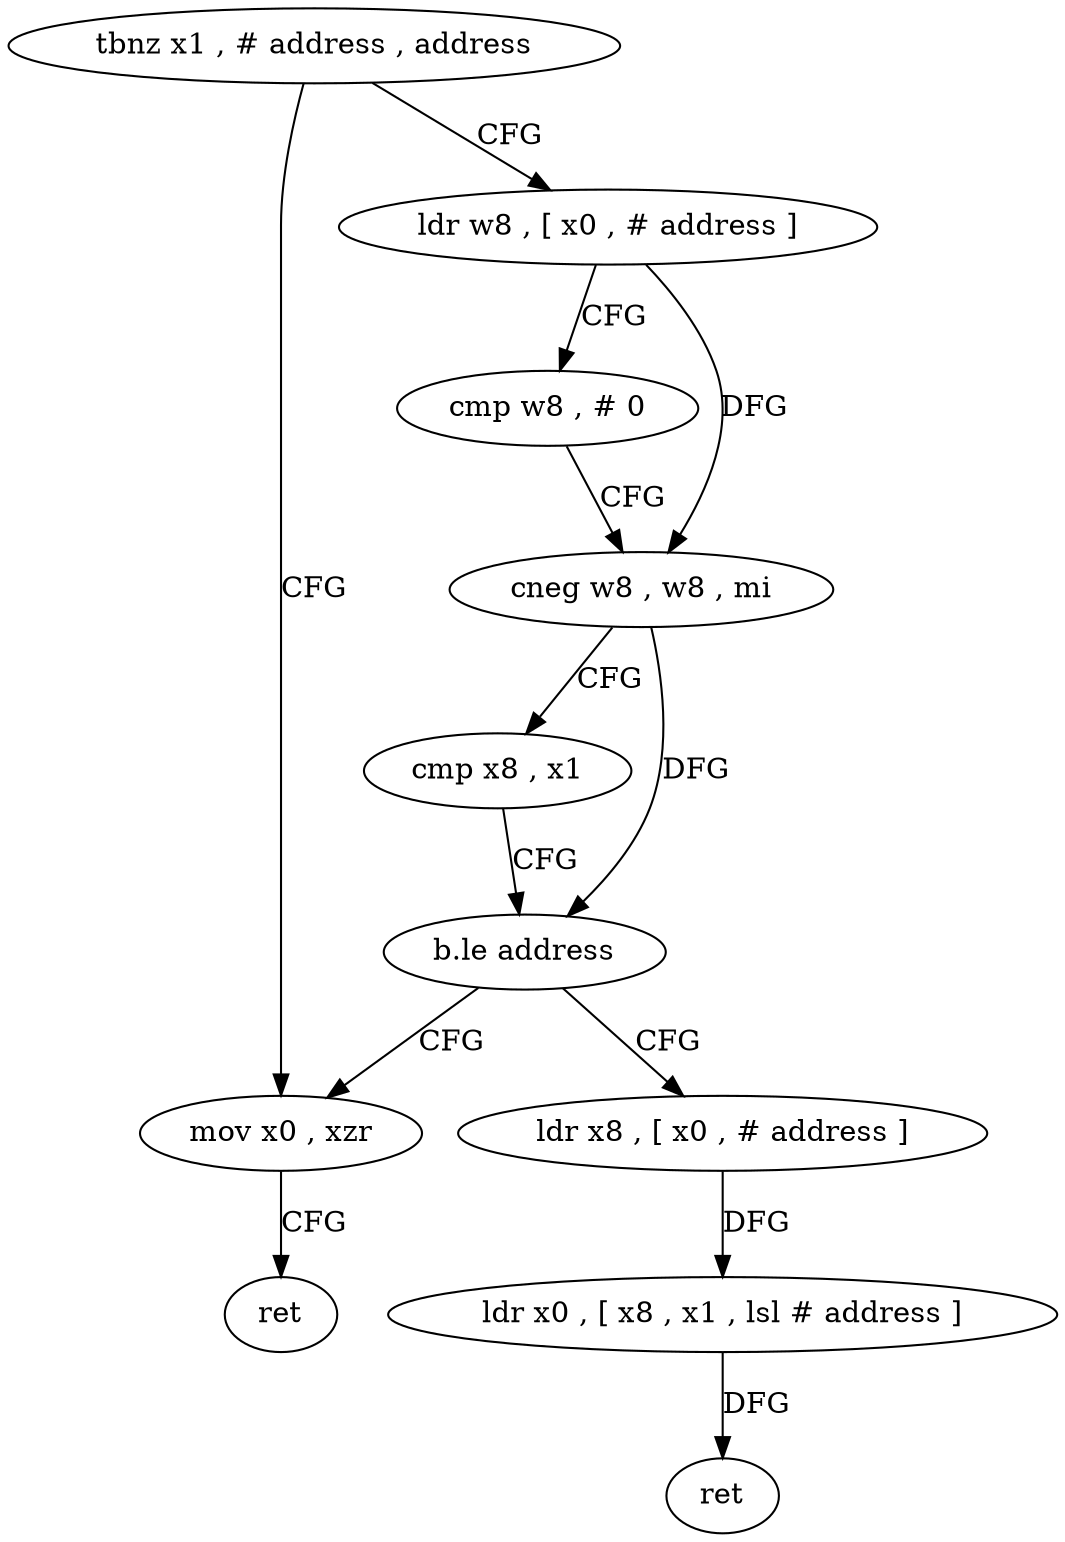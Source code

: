 digraph "func" {
"4222736" [label = "tbnz x1 , # address , address" ]
"4222772" [label = "mov x0 , xzr" ]
"4222740" [label = "ldr w8 , [ x0 , # address ]" ]
"4222776" [label = "ret" ]
"4222744" [label = "cmp w8 , # 0" ]
"4222748" [label = "cneg w8 , w8 , mi" ]
"4222752" [label = "cmp x8 , x1" ]
"4222756" [label = "b.le address" ]
"4222760" [label = "ldr x8 , [ x0 , # address ]" ]
"4222764" [label = "ldr x0 , [ x8 , x1 , lsl # address ]" ]
"4222768" [label = "ret" ]
"4222736" -> "4222772" [ label = "CFG" ]
"4222736" -> "4222740" [ label = "CFG" ]
"4222772" -> "4222776" [ label = "CFG" ]
"4222740" -> "4222744" [ label = "CFG" ]
"4222740" -> "4222748" [ label = "DFG" ]
"4222744" -> "4222748" [ label = "CFG" ]
"4222748" -> "4222752" [ label = "CFG" ]
"4222748" -> "4222756" [ label = "DFG" ]
"4222752" -> "4222756" [ label = "CFG" ]
"4222756" -> "4222772" [ label = "CFG" ]
"4222756" -> "4222760" [ label = "CFG" ]
"4222760" -> "4222764" [ label = "DFG" ]
"4222764" -> "4222768" [ label = "DFG" ]
}
